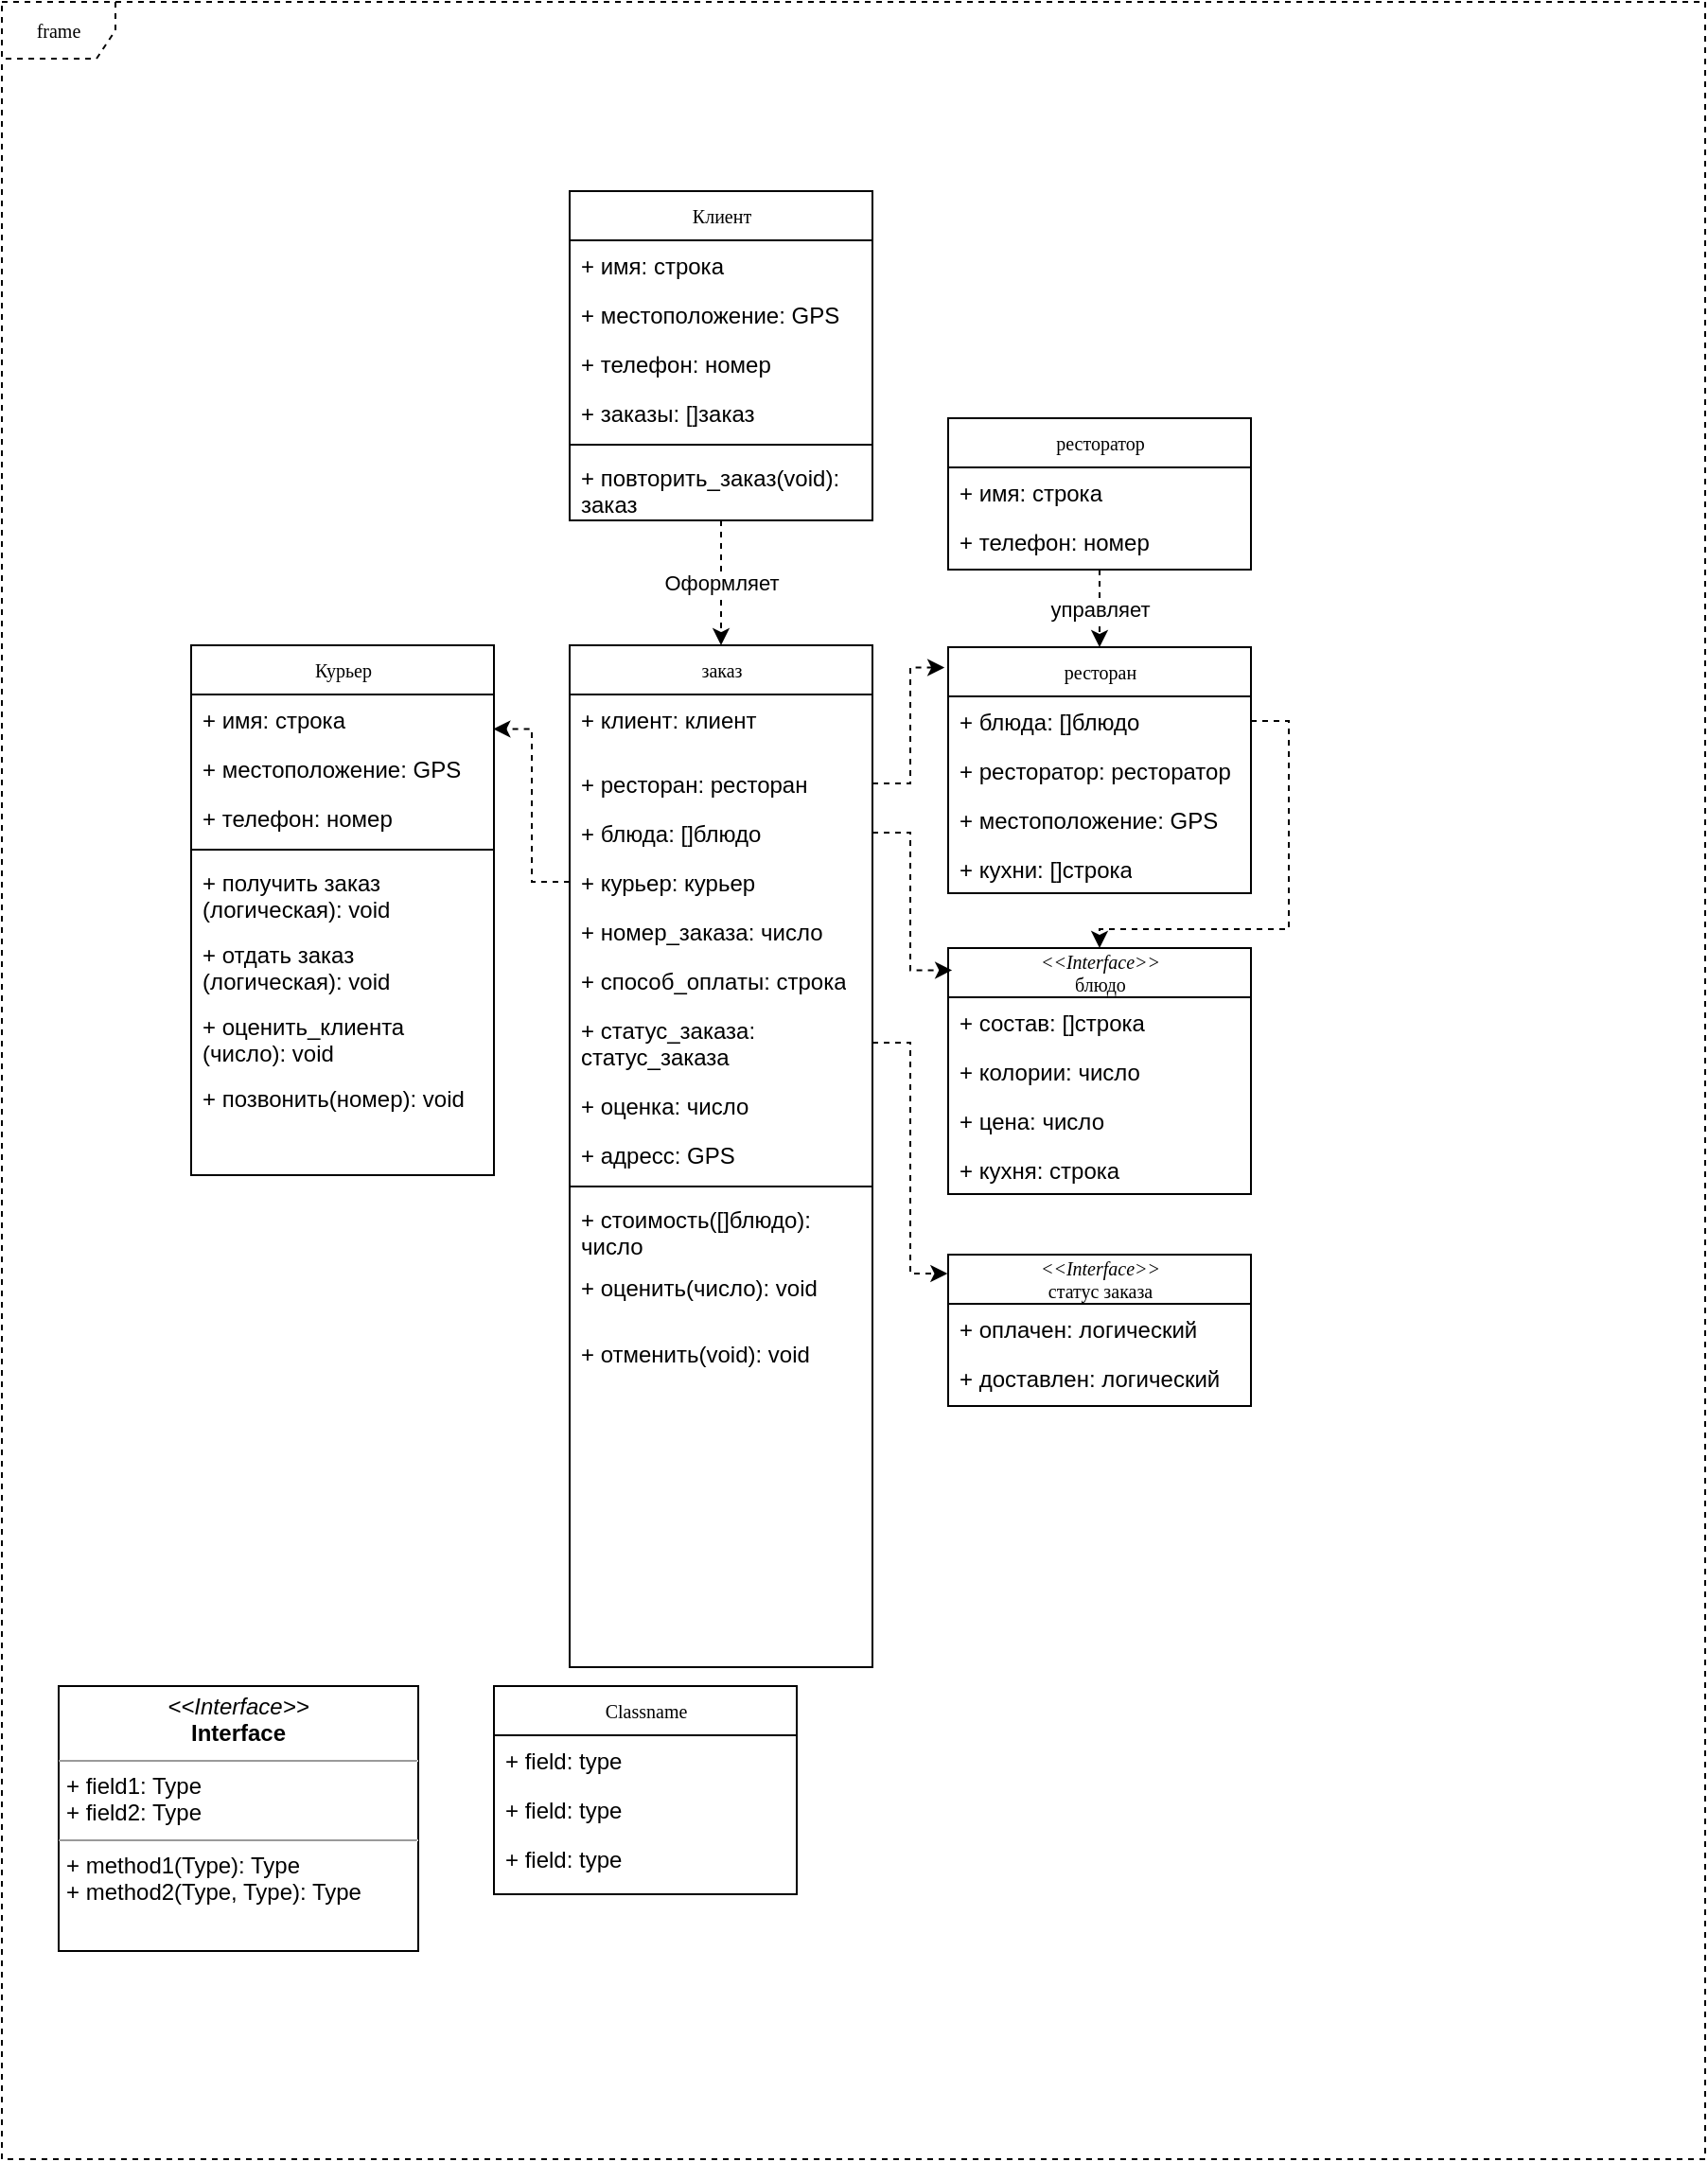 <mxfile version="12.0.0" type="github" pages="1"><diagram name="Page-1" id="c4acf3e9-155e-7222-9cf6-157b1a14988f"><mxGraphModel dx="854" dy="443" grid="1" gridSize="10" guides="1" tooltips="1" connect="1" arrows="1" fold="1" page="1" pageScale="1" pageWidth="827" pageHeight="1169" background="#ffffff" math="0" shadow="0"><root><mxCell id="0"/><mxCell id="1" parent="0"/><mxCell id="17acba5748e5396b-1" value="frame" style="shape=umlFrame;whiteSpace=wrap;html=1;rounded=0;shadow=0;comic=0;labelBackgroundColor=none;strokeColor=#000000;strokeWidth=1;fillColor=#ffffff;fontFamily=Verdana;fontSize=10;fontColor=#000000;align=center;dashed=1;" parent="1" vertex="1"><mxGeometry x="20" y="20" width="900" height="1140" as="geometry"/></mxCell><mxCell id="17acba5748e5396b-30" value="Classname" style="swimlane;html=1;fontStyle=0;childLayout=stackLayout;horizontal=1;startSize=26;fillColor=none;horizontalStack=0;resizeParent=1;resizeLast=0;collapsible=1;marginBottom=0;swimlaneFillColor=#ffffff;rounded=0;shadow=0;comic=0;labelBackgroundColor=none;strokeColor=#000000;strokeWidth=1;fontFamily=Verdana;fontSize=10;fontColor=#000000;align=center;" parent="1" vertex="1"><mxGeometry x="280" y="910" width="160" height="110" as="geometry"/></mxCell><mxCell id="17acba5748e5396b-31" value="+ field: type" style="text;html=1;strokeColor=none;fillColor=none;align=left;verticalAlign=top;spacingLeft=4;spacingRight=4;whiteSpace=wrap;overflow=hidden;rotatable=0;points=[[0,0.5],[1,0.5]];portConstraint=eastwest;" parent="17acba5748e5396b-30" vertex="1"><mxGeometry y="26" width="160" height="26" as="geometry"/></mxCell><mxCell id="17acba5748e5396b-32" value="+ field: type" style="text;html=1;strokeColor=none;fillColor=none;align=left;verticalAlign=top;spacingLeft=4;spacingRight=4;whiteSpace=wrap;overflow=hidden;rotatable=0;points=[[0,0.5],[1,0.5]];portConstraint=eastwest;" parent="17acba5748e5396b-30" vertex="1"><mxGeometry y="52" width="160" height="26" as="geometry"/></mxCell><mxCell id="17acba5748e5396b-33" value="+ field: type" style="text;html=1;strokeColor=none;fillColor=none;align=left;verticalAlign=top;spacingLeft=4;spacingRight=4;whiteSpace=wrap;overflow=hidden;rotatable=0;points=[[0,0.5],[1,0.5]];portConstraint=eastwest;" parent="17acba5748e5396b-30" vertex="1"><mxGeometry y="78" width="160" height="26" as="geometry"/></mxCell><mxCell id="5d2195bd80daf111-20" value="&lt;p style=&quot;margin:0px;margin-top:4px;text-align:center;&quot;&gt;&lt;i&gt;&amp;lt;&amp;lt;Interface&amp;gt;&amp;gt;&lt;/i&gt;&lt;br/&gt;&lt;b&gt;Interface&lt;/b&gt;&lt;/p&gt;&lt;hr size=&quot;1&quot;/&gt;&lt;p style=&quot;margin:0px;margin-left:4px;&quot;&gt;+ field1: Type&lt;br/&gt;+ field2: Type&lt;/p&gt;&lt;hr size=&quot;1&quot;/&gt;&lt;p style=&quot;margin:0px;margin-left:4px;&quot;&gt;+ method1(Type): Type&lt;br/&gt;+ method2(Type, Type): Type&lt;/p&gt;" style="verticalAlign=top;align=left;overflow=fill;fontSize=12;fontFamily=Helvetica;html=1;rounded=0;shadow=0;comic=0;labelBackgroundColor=none;strokeColor=#000000;strokeWidth=1;fillColor=#ffffff;" parent="1" vertex="1"><mxGeometry x="50" y="910" width="190" height="140" as="geometry"/></mxCell><mxCell id="8MSzDCu0EKdNFZ3Y8yDZ-16" style="edgeStyle=orthogonalEdgeStyle;rounded=0;orthogonalLoop=1;jettySize=auto;html=1;exitX=1;exitY=0.5;exitDx=0;exitDy=0;entryX=0.013;entryY=0.09;entryDx=0;entryDy=0;strokeColor=#000000;dashed=1;entryPerimeter=0;" edge="1" parent="1" source="8MSzDCu0EKdNFZ3Y8yDZ-7" target="8MSzDCu0EKdNFZ3Y8yDZ-13"><mxGeometry relative="1" as="geometry"><Array as="points"><mxPoint x="500" y="459"/><mxPoint x="500" y="532"/></Array></mxGeometry></mxCell><mxCell id="8MSzDCu0EKdNFZ3Y8yDZ-6" value="заказ" style="swimlane;html=1;fontStyle=0;childLayout=stackLayout;horizontal=1;startSize=26;fillColor=none;horizontalStack=0;resizeParent=1;resizeLast=0;collapsible=1;marginBottom=0;swimlaneFillColor=#ffffff;rounded=0;shadow=0;comic=0;labelBackgroundColor=none;strokeColor=#000000;strokeWidth=1;fontFamily=Verdana;fontSize=10;fontColor=#000000;align=center;" vertex="1" parent="1"><mxGeometry x="320" y="360" width="160" height="540" as="geometry"/></mxCell><mxCell id="8MSzDCu0EKdNFZ3Y8yDZ-52" value="+ клиент: клиент" style="text;html=1;strokeColor=none;fillColor=none;align=left;verticalAlign=top;spacingLeft=4;spacingRight=4;whiteSpace=wrap;overflow=hidden;rotatable=0;points=[[0,0.5],[1,0.5]];portConstraint=eastwest;" vertex="1" parent="8MSzDCu0EKdNFZ3Y8yDZ-6"><mxGeometry y="26" width="160" height="34" as="geometry"/></mxCell><mxCell id="8MSzDCu0EKdNFZ3Y8yDZ-54" value="+ ресторан: ресторан" style="text;html=1;strokeColor=none;fillColor=none;align=left;verticalAlign=top;spacingLeft=4;spacingRight=4;whiteSpace=wrap;overflow=hidden;rotatable=0;points=[[0,0.5],[1,0.5]];portConstraint=eastwest;" vertex="1" parent="8MSzDCu0EKdNFZ3Y8yDZ-6"><mxGeometry y="60" width="160" height="26" as="geometry"/></mxCell><mxCell id="8MSzDCu0EKdNFZ3Y8yDZ-7" value="+ блюда: []блюдо" style="text;html=1;strokeColor=none;fillColor=none;align=left;verticalAlign=top;spacingLeft=4;spacingRight=4;whiteSpace=wrap;overflow=hidden;rotatable=0;points=[[0,0.5],[1,0.5]];portConstraint=eastwest;" vertex="1" parent="8MSzDCu0EKdNFZ3Y8yDZ-6"><mxGeometry y="86" width="160" height="26" as="geometry"/></mxCell><mxCell id="8MSzDCu0EKdNFZ3Y8yDZ-8" value="+ курьер: курьер" style="text;html=1;strokeColor=none;fillColor=none;align=left;verticalAlign=top;spacingLeft=4;spacingRight=4;whiteSpace=wrap;overflow=hidden;rotatable=0;points=[[0,0.5],[1,0.5]];portConstraint=eastwest;" vertex="1" parent="8MSzDCu0EKdNFZ3Y8yDZ-6"><mxGeometry y="112" width="160" height="26" as="geometry"/></mxCell><mxCell id="8MSzDCu0EKdNFZ3Y8yDZ-20" value="+ номер_заказа: число" style="text;html=1;strokeColor=none;fillColor=none;align=left;verticalAlign=top;spacingLeft=4;spacingRight=4;whiteSpace=wrap;overflow=hidden;rotatable=0;points=[[0,0.5],[1,0.5]];portConstraint=eastwest;" vertex="1" parent="8MSzDCu0EKdNFZ3Y8yDZ-6"><mxGeometry y="138" width="160" height="26" as="geometry"/></mxCell><mxCell id="8MSzDCu0EKdNFZ3Y8yDZ-21" value="+ способ_оплаты: строка" style="text;html=1;strokeColor=none;fillColor=none;align=left;verticalAlign=top;spacingLeft=4;spacingRight=4;whiteSpace=wrap;overflow=hidden;rotatable=0;points=[[0,0.5],[1,0.5]];portConstraint=eastwest;" vertex="1" parent="8MSzDCu0EKdNFZ3Y8yDZ-6"><mxGeometry y="164" width="160" height="26" as="geometry"/></mxCell><mxCell id="8MSzDCu0EKdNFZ3Y8yDZ-22" value="+ статус_заказа: статус_заказа" style="text;html=1;strokeColor=none;fillColor=none;align=left;verticalAlign=top;spacingLeft=4;spacingRight=4;whiteSpace=wrap;overflow=hidden;rotatable=0;points=[[0,0.5],[1,0.5]];portConstraint=eastwest;" vertex="1" parent="8MSzDCu0EKdNFZ3Y8yDZ-6"><mxGeometry y="190" width="160" height="40" as="geometry"/></mxCell><mxCell id="8MSzDCu0EKdNFZ3Y8yDZ-31" value="+ оценка: число" style="text;html=1;strokeColor=none;fillColor=none;align=left;verticalAlign=top;spacingLeft=4;spacingRight=4;whiteSpace=wrap;overflow=hidden;rotatable=0;points=[[0,0.5],[1,0.5]];portConstraint=eastwest;" vertex="1" parent="8MSzDCu0EKdNFZ3Y8yDZ-6"><mxGeometry y="230" width="160" height="26" as="geometry"/></mxCell><mxCell id="8MSzDCu0EKdNFZ3Y8yDZ-39" value="+ адресс: GPS" style="text;html=1;strokeColor=none;fillColor=none;align=left;verticalAlign=top;spacingLeft=4;spacingRight=4;whiteSpace=wrap;overflow=hidden;rotatable=0;points=[[0,0.5],[1,0.5]];portConstraint=eastwest;" vertex="1" parent="8MSzDCu0EKdNFZ3Y8yDZ-6"><mxGeometry y="256" width="160" height="26" as="geometry"/></mxCell><mxCell id="8MSzDCu0EKdNFZ3Y8yDZ-37" value="" style="line;strokeWidth=1;fillColor=none;align=left;verticalAlign=middle;spacingTop=-1;spacingLeft=3;spacingRight=3;rotatable=0;labelPosition=right;points=[];portConstraint=eastwest;" vertex="1" parent="8MSzDCu0EKdNFZ3Y8yDZ-6"><mxGeometry y="282" width="160" height="8" as="geometry"/></mxCell><mxCell id="8MSzDCu0EKdNFZ3Y8yDZ-36" value="+ стоимость([]блюдо):&#xA; число" style="text;strokeColor=none;fillColor=none;align=left;verticalAlign=top;spacingLeft=4;spacingRight=4;overflow=hidden;rotatable=0;points=[[0,0.5],[1,0.5]];portConstraint=eastwest;" vertex="1" parent="8MSzDCu0EKdNFZ3Y8yDZ-6"><mxGeometry y="290" width="160" height="36" as="geometry"/></mxCell><mxCell id="8MSzDCu0EKdNFZ3Y8yDZ-46" value="+ оценить(число): void" style="text;strokeColor=none;fillColor=none;align=left;verticalAlign=top;spacingLeft=4;spacingRight=4;overflow=hidden;rotatable=0;points=[[0,0.5],[1,0.5]];portConstraint=eastwest;" vertex="1" parent="8MSzDCu0EKdNFZ3Y8yDZ-6"><mxGeometry y="326" width="160" height="36" as="geometry"/></mxCell><mxCell id="8MSzDCu0EKdNFZ3Y8yDZ-10" value="Курьер" style="swimlane;html=1;fontStyle=0;childLayout=stackLayout;horizontal=1;startSize=26;fillColor=none;horizontalStack=0;resizeParent=1;resizeLast=0;collapsible=1;marginBottom=0;swimlaneFillColor=#ffffff;rounded=0;shadow=0;comic=0;labelBackgroundColor=none;strokeColor=#000000;strokeWidth=1;fontFamily=Verdana;fontSize=10;fontColor=#000000;align=center;" vertex="1" parent="1"><mxGeometry x="120" y="360" width="160" height="280" as="geometry"/></mxCell><mxCell id="8MSzDCu0EKdNFZ3Y8yDZ-11" value="+ имя: строка" style="text;html=1;strokeColor=none;fillColor=none;align=left;verticalAlign=top;spacingLeft=4;spacingRight=4;whiteSpace=wrap;overflow=hidden;rotatable=0;points=[[0,0.5],[1,0.5]];portConstraint=eastwest;" vertex="1" parent="8MSzDCu0EKdNFZ3Y8yDZ-10"><mxGeometry y="26" width="160" height="26" as="geometry"/></mxCell><mxCell id="8MSzDCu0EKdNFZ3Y8yDZ-12" value="+ местоположение: GPS" style="text;html=1;strokeColor=none;fillColor=none;align=left;verticalAlign=top;spacingLeft=4;spacingRight=4;whiteSpace=wrap;overflow=hidden;rotatable=0;points=[[0,0.5],[1,0.5]];portConstraint=eastwest;" vertex="1" parent="8MSzDCu0EKdNFZ3Y8yDZ-10"><mxGeometry y="52" width="160" height="26" as="geometry"/></mxCell><mxCell id="8MSzDCu0EKdNFZ3Y8yDZ-38" value="+ телефон: номер" style="text;html=1;strokeColor=none;fillColor=none;align=left;verticalAlign=top;spacingLeft=4;spacingRight=4;whiteSpace=wrap;overflow=hidden;rotatable=0;points=[[0,0.5],[1,0.5]];portConstraint=eastwest;" vertex="1" parent="8MSzDCu0EKdNFZ3Y8yDZ-10"><mxGeometry y="78" width="160" height="26" as="geometry"/></mxCell><mxCell id="8MSzDCu0EKdNFZ3Y8yDZ-47" value="" style="line;strokeWidth=1;fillColor=none;align=left;verticalAlign=middle;spacingTop=-1;spacingLeft=3;spacingRight=3;rotatable=0;labelPosition=right;points=[];portConstraint=eastwest;" vertex="1" parent="8MSzDCu0EKdNFZ3Y8yDZ-10"><mxGeometry y="104" width="160" height="8" as="geometry"/></mxCell><mxCell id="8MSzDCu0EKdNFZ3Y8yDZ-48" value="+ получить заказ&lt;br&gt;&lt;div&gt;(логическая): void&lt;/div&gt;&lt;div&gt;&lt;br&gt;&lt;/div&gt;" style="text;html=1;strokeColor=none;fillColor=none;align=left;verticalAlign=top;spacingLeft=4;spacingRight=4;whiteSpace=wrap;overflow=hidden;rotatable=0;points=[[0,0.5],[1,0.5]];portConstraint=eastwest;" vertex="1" parent="8MSzDCu0EKdNFZ3Y8yDZ-10"><mxGeometry y="112" width="160" height="38" as="geometry"/></mxCell><mxCell id="8MSzDCu0EKdNFZ3Y8yDZ-49" value="+ отдать заказ&lt;br&gt;(логическая): void" style="text;html=1;strokeColor=none;fillColor=none;align=left;verticalAlign=top;spacingLeft=4;spacingRight=4;whiteSpace=wrap;overflow=hidden;rotatable=0;points=[[0,0.5],[1,0.5]];portConstraint=eastwest;" vertex="1" parent="8MSzDCu0EKdNFZ3Y8yDZ-10"><mxGeometry y="150" width="160" height="38" as="geometry"/></mxCell><mxCell id="8MSzDCu0EKdNFZ3Y8yDZ-50" value="+ оценить_клиента&lt;br&gt;(число): void" style="text;html=1;strokeColor=none;fillColor=none;align=left;verticalAlign=top;spacingLeft=4;spacingRight=4;whiteSpace=wrap;overflow=hidden;rotatable=0;points=[[0,0.5],[1,0.5]];portConstraint=eastwest;" vertex="1" parent="8MSzDCu0EKdNFZ3Y8yDZ-10"><mxGeometry y="188" width="160" height="38" as="geometry"/></mxCell><mxCell id="8MSzDCu0EKdNFZ3Y8yDZ-51" value="+ позвонить(номер): void" style="text;html=1;strokeColor=none;fillColor=none;align=left;verticalAlign=top;spacingLeft=4;spacingRight=4;whiteSpace=wrap;overflow=hidden;rotatable=0;points=[[0,0.5],[1,0.5]];portConstraint=eastwest;" vertex="1" parent="8MSzDCu0EKdNFZ3Y8yDZ-10"><mxGeometry y="226" width="160" height="24" as="geometry"/></mxCell><mxCell id="8MSzDCu0EKdNFZ3Y8yDZ-13" value="&lt;i&gt;&amp;lt;&amp;lt;Interface&amp;gt;&amp;gt;&lt;/i&gt;&lt;br&gt;блюдо" style="swimlane;html=1;fontStyle=0;childLayout=stackLayout;horizontal=1;startSize=26;fillColor=none;horizontalStack=0;resizeParent=1;resizeLast=0;collapsible=1;marginBottom=0;swimlaneFillColor=#ffffff;rounded=0;shadow=0;comic=0;labelBackgroundColor=none;strokeColor=#000000;strokeWidth=1;fontFamily=Verdana;fontSize=10;fontColor=#000000;align=center;" vertex="1" parent="1"><mxGeometry x="520" y="520" width="160" height="130" as="geometry"/></mxCell><mxCell id="8MSzDCu0EKdNFZ3Y8yDZ-14" value="+ состав: []строка" style="text;html=1;strokeColor=none;fillColor=none;align=left;verticalAlign=top;spacingLeft=4;spacingRight=4;whiteSpace=wrap;overflow=hidden;rotatable=0;points=[[0,0.5],[1,0.5]];portConstraint=eastwest;" vertex="1" parent="8MSzDCu0EKdNFZ3Y8yDZ-13"><mxGeometry y="26" width="160" height="26" as="geometry"/></mxCell><mxCell id="8MSzDCu0EKdNFZ3Y8yDZ-15" value="+ колории: число" style="text;html=1;strokeColor=none;fillColor=none;align=left;verticalAlign=top;spacingLeft=4;spacingRight=4;whiteSpace=wrap;overflow=hidden;rotatable=0;points=[[0,0.5],[1,0.5]];portConstraint=eastwest;" vertex="1" parent="8MSzDCu0EKdNFZ3Y8yDZ-13"><mxGeometry y="52" width="160" height="26" as="geometry"/></mxCell><mxCell id="8MSzDCu0EKdNFZ3Y8yDZ-18" value="+ цена: число" style="text;html=1;strokeColor=none;fillColor=none;align=left;verticalAlign=top;spacingLeft=4;spacingRight=4;whiteSpace=wrap;overflow=hidden;rotatable=0;points=[[0,0.5],[1,0.5]];portConstraint=eastwest;" vertex="1" parent="8MSzDCu0EKdNFZ3Y8yDZ-13"><mxGeometry y="78" width="160" height="26" as="geometry"/></mxCell><mxCell id="8MSzDCu0EKdNFZ3Y8yDZ-19" value="+ кухня: строка" style="text;html=1;strokeColor=none;fillColor=none;align=left;verticalAlign=top;spacingLeft=4;spacingRight=4;whiteSpace=wrap;overflow=hidden;rotatable=0;points=[[0,0.5],[1,0.5]];portConstraint=eastwest;" vertex="1" parent="8MSzDCu0EKdNFZ3Y8yDZ-13"><mxGeometry y="104" width="160" height="26" as="geometry"/></mxCell><mxCell id="8MSzDCu0EKdNFZ3Y8yDZ-17" style="edgeStyle=orthogonalEdgeStyle;rounded=0;orthogonalLoop=1;jettySize=auto;html=1;exitX=0;exitY=0.5;exitDx=0;exitDy=0;entryX=0.998;entryY=0.158;entryDx=0;entryDy=0;entryPerimeter=0;dashed=1;strokeColor=#000000;" edge="1" parent="1" source="8MSzDCu0EKdNFZ3Y8yDZ-8" target="8MSzDCu0EKdNFZ3Y8yDZ-10"><mxGeometry relative="1" as="geometry"/></mxCell><mxCell id="8MSzDCu0EKdNFZ3Y8yDZ-25" value="&lt;i&gt;&amp;lt;&amp;lt;Interface&amp;gt;&amp;gt;&lt;/i&gt;&lt;div&gt;статус заказа&lt;/div&gt;" style="swimlane;html=1;fontStyle=0;childLayout=stackLayout;horizontal=1;startSize=26;fillColor=none;horizontalStack=0;resizeParent=1;resizeLast=0;collapsible=1;marginBottom=0;swimlaneFillColor=#ffffff;rounded=0;shadow=0;comic=0;labelBackgroundColor=none;strokeColor=#000000;strokeWidth=1;fontFamily=Verdana;fontSize=10;fontColor=#000000;align=center;" vertex="1" parent="1"><mxGeometry x="520" y="682" width="160" height="80" as="geometry"/></mxCell><mxCell id="8MSzDCu0EKdNFZ3Y8yDZ-26" value="+ оплачен: логический" style="text;html=1;strokeColor=none;fillColor=none;align=left;verticalAlign=top;spacingLeft=4;spacingRight=4;whiteSpace=wrap;overflow=hidden;rotatable=0;points=[[0,0.5],[1,0.5]];portConstraint=eastwest;" vertex="1" parent="8MSzDCu0EKdNFZ3Y8yDZ-25"><mxGeometry y="26" width="160" height="26" as="geometry"/></mxCell><mxCell id="8MSzDCu0EKdNFZ3Y8yDZ-27" value="+ доставлен: логический" style="text;html=1;strokeColor=none;fillColor=none;align=left;verticalAlign=top;spacingLeft=4;spacingRight=4;whiteSpace=wrap;overflow=hidden;rotatable=0;points=[[0,0.5],[1,0.5]];portConstraint=eastwest;" vertex="1" parent="8MSzDCu0EKdNFZ3Y8yDZ-25"><mxGeometry y="52" width="160" height="26" as="geometry"/></mxCell><mxCell id="8MSzDCu0EKdNFZ3Y8yDZ-30" style="edgeStyle=orthogonalEdgeStyle;rounded=0;orthogonalLoop=1;jettySize=auto;html=1;exitX=1;exitY=0.5;exitDx=0;exitDy=0;entryX=-0.002;entryY=0.125;entryDx=0;entryDy=0;dashed=1;strokeColor=#000000;entryPerimeter=0;" edge="1" parent="1" source="8MSzDCu0EKdNFZ3Y8yDZ-22" target="8MSzDCu0EKdNFZ3Y8yDZ-25"><mxGeometry relative="1" as="geometry"/></mxCell><mxCell id="8MSzDCu0EKdNFZ3Y8yDZ-45" value="Оформляет" style="edgeStyle=orthogonalEdgeStyle;rounded=0;orthogonalLoop=1;jettySize=auto;html=1;exitX=0.5;exitY=1;exitDx=0;exitDy=0;entryX=0.5;entryY=0;entryDx=0;entryDy=0;dashed=1;strokeColor=#000000;labelPosition=center;verticalLabelPosition=middle;align=center;verticalAlign=middle;" edge="1" parent="1" source="8MSzDCu0EKdNFZ3Y8yDZ-40" target="8MSzDCu0EKdNFZ3Y8yDZ-6"><mxGeometry relative="1" as="geometry"/></mxCell><mxCell id="8MSzDCu0EKdNFZ3Y8yDZ-40" value="Клиент" style="swimlane;html=1;fontStyle=0;childLayout=stackLayout;horizontal=1;startSize=26;fillColor=none;horizontalStack=0;resizeParent=1;resizeLast=0;collapsible=1;marginBottom=0;swimlaneFillColor=#ffffff;rounded=0;shadow=0;comic=0;labelBackgroundColor=none;strokeColor=#000000;strokeWidth=1;fontFamily=Verdana;fontSize=10;fontColor=#000000;align=center;" vertex="1" parent="1"><mxGeometry x="320" y="120" width="160" height="174" as="geometry"/></mxCell><mxCell id="8MSzDCu0EKdNFZ3Y8yDZ-41" value="+ имя: строка" style="text;html=1;strokeColor=none;fillColor=none;align=left;verticalAlign=top;spacingLeft=4;spacingRight=4;whiteSpace=wrap;overflow=hidden;rotatable=0;points=[[0,0.5],[1,0.5]];portConstraint=eastwest;" vertex="1" parent="8MSzDCu0EKdNFZ3Y8yDZ-40"><mxGeometry y="26" width="160" height="26" as="geometry"/></mxCell><mxCell id="8MSzDCu0EKdNFZ3Y8yDZ-42" value="+ местоположение: GPS" style="text;html=1;strokeColor=none;fillColor=none;align=left;verticalAlign=top;spacingLeft=4;spacingRight=4;whiteSpace=wrap;overflow=hidden;rotatable=0;points=[[0,0.5],[1,0.5]];portConstraint=eastwest;" vertex="1" parent="8MSzDCu0EKdNFZ3Y8yDZ-40"><mxGeometry y="52" width="160" height="26" as="geometry"/></mxCell><mxCell id="8MSzDCu0EKdNFZ3Y8yDZ-73" value="+ телефон: номер" style="text;html=1;strokeColor=none;fillColor=none;align=left;verticalAlign=top;spacingLeft=4;spacingRight=4;whiteSpace=wrap;overflow=hidden;rotatable=0;points=[[0,0.5],[1,0.5]];portConstraint=eastwest;" vertex="1" parent="8MSzDCu0EKdNFZ3Y8yDZ-40"><mxGeometry y="78" width="160" height="26" as="geometry"/></mxCell><mxCell id="8MSzDCu0EKdNFZ3Y8yDZ-43" value="+ заказы: []заказ" style="text;html=1;strokeColor=none;fillColor=none;align=left;verticalAlign=top;spacingLeft=4;spacingRight=4;whiteSpace=wrap;overflow=hidden;rotatable=0;points=[[0,0.5],[1,0.5]];portConstraint=eastwest;" vertex="1" parent="8MSzDCu0EKdNFZ3Y8yDZ-40"><mxGeometry y="104" width="160" height="26" as="geometry"/></mxCell><mxCell id="8MSzDCu0EKdNFZ3Y8yDZ-71" value="" style="line;strokeWidth=1;fillColor=none;align=left;verticalAlign=middle;spacingTop=-1;spacingLeft=3;spacingRight=3;rotatable=0;labelPosition=right;points=[];portConstraint=eastwest;" vertex="1" parent="8MSzDCu0EKdNFZ3Y8yDZ-40"><mxGeometry y="130" width="160" height="8" as="geometry"/></mxCell><mxCell id="8MSzDCu0EKdNFZ3Y8yDZ-72" value="+ повторить_заказ(void):&#xA;заказ" style="text;strokeColor=none;fillColor=none;align=left;verticalAlign=top;spacingLeft=4;spacingRight=4;overflow=hidden;rotatable=0;points=[[0,0.5],[1,0.5]];portConstraint=eastwest;" vertex="1" parent="8MSzDCu0EKdNFZ3Y8yDZ-40"><mxGeometry y="138" width="160" height="36" as="geometry"/></mxCell><mxCell id="8MSzDCu0EKdNFZ3Y8yDZ-55" value="ресторан" style="swimlane;html=1;fontStyle=0;childLayout=stackLayout;horizontal=1;startSize=26;fillColor=none;horizontalStack=0;resizeParent=1;resizeLast=0;collapsible=1;marginBottom=0;swimlaneFillColor=#ffffff;rounded=0;shadow=0;comic=0;labelBackgroundColor=none;strokeColor=#000000;strokeWidth=1;fontFamily=Verdana;fontSize=10;fontColor=#000000;align=center;" vertex="1" parent="1"><mxGeometry x="520" y="361" width="160" height="130" as="geometry"/></mxCell><mxCell id="8MSzDCu0EKdNFZ3Y8yDZ-56" value="+ блюда: []блюдо" style="text;html=1;strokeColor=none;fillColor=none;align=left;verticalAlign=top;spacingLeft=4;spacingRight=4;whiteSpace=wrap;overflow=hidden;rotatable=0;points=[[0,0.5],[1,0.5]];portConstraint=eastwest;" vertex="1" parent="8MSzDCu0EKdNFZ3Y8yDZ-55"><mxGeometry y="26" width="160" height="26" as="geometry"/></mxCell><mxCell id="8MSzDCu0EKdNFZ3Y8yDZ-57" value="+ ресторатор: ресторатор" style="text;html=1;strokeColor=none;fillColor=none;align=left;verticalAlign=top;spacingLeft=4;spacingRight=4;whiteSpace=wrap;overflow=hidden;rotatable=0;points=[[0,0.5],[1,0.5]];portConstraint=eastwest;" vertex="1" parent="8MSzDCu0EKdNFZ3Y8yDZ-55"><mxGeometry y="52" width="160" height="26" as="geometry"/></mxCell><mxCell id="8MSzDCu0EKdNFZ3Y8yDZ-58" value="+ местоположение: GPS" style="text;html=1;strokeColor=none;fillColor=none;align=left;verticalAlign=top;spacingLeft=4;spacingRight=4;whiteSpace=wrap;overflow=hidden;rotatable=0;points=[[0,0.5],[1,0.5]];portConstraint=eastwest;" vertex="1" parent="8MSzDCu0EKdNFZ3Y8yDZ-55"><mxGeometry y="78" width="160" height="26" as="geometry"/></mxCell><mxCell id="8MSzDCu0EKdNFZ3Y8yDZ-59" value="+ кухни: []строка" style="text;html=1;strokeColor=none;fillColor=none;align=left;verticalAlign=top;spacingLeft=4;spacingRight=4;whiteSpace=wrap;overflow=hidden;rotatable=0;points=[[0,0.5],[1,0.5]];portConstraint=eastwest;" vertex="1" parent="8MSzDCu0EKdNFZ3Y8yDZ-55"><mxGeometry y="104" width="160" height="26" as="geometry"/></mxCell><mxCell id="8MSzDCu0EKdNFZ3Y8yDZ-61" style="edgeStyle=orthogonalEdgeStyle;rounded=0;orthogonalLoop=1;jettySize=auto;html=1;exitX=1;exitY=0.5;exitDx=0;exitDy=0;entryX=-0.012;entryY=0.083;entryDx=0;entryDy=0;entryPerimeter=0;dashed=1;strokeColor=#000000;" edge="1" parent="1" source="8MSzDCu0EKdNFZ3Y8yDZ-54" target="8MSzDCu0EKdNFZ3Y8yDZ-55"><mxGeometry relative="1" as="geometry"><Array as="points"><mxPoint x="500" y="433"/><mxPoint x="500" y="372"/></Array></mxGeometry></mxCell><mxCell id="8MSzDCu0EKdNFZ3Y8yDZ-62" value="управляет" style="edgeStyle=orthogonalEdgeStyle;rounded=0;orthogonalLoop=1;jettySize=auto;html=1;exitX=0.5;exitY=1;exitDx=0;exitDy=0;entryX=0.5;entryY=0;entryDx=0;entryDy=0;dashed=1;strokeColor=#000000;labelPosition=center;verticalLabelPosition=middle;align=center;verticalAlign=middle;" edge="1" parent="1" source="8MSzDCu0EKdNFZ3Y8yDZ-63" target="8MSzDCu0EKdNFZ3Y8yDZ-55"><mxGeometry relative="1" as="geometry"><mxPoint x="800" y="360" as="targetPoint"/></mxGeometry></mxCell><mxCell id="8MSzDCu0EKdNFZ3Y8yDZ-63" value="ресторатор" style="swimlane;html=1;fontStyle=0;childLayout=stackLayout;horizontal=1;startSize=26;fillColor=none;horizontalStack=0;resizeParent=1;resizeLast=0;collapsible=1;marginBottom=0;swimlaneFillColor=#ffffff;rounded=0;shadow=0;comic=0;labelBackgroundColor=none;strokeColor=#000000;strokeWidth=1;fontFamily=Verdana;fontSize=10;fontColor=#000000;align=center;" vertex="1" parent="1"><mxGeometry x="520" y="240" width="160" height="80" as="geometry"/></mxCell><mxCell id="8MSzDCu0EKdNFZ3Y8yDZ-64" value="+ имя: строка" style="text;html=1;strokeColor=none;fillColor=none;align=left;verticalAlign=top;spacingLeft=4;spacingRight=4;whiteSpace=wrap;overflow=hidden;rotatable=0;points=[[0,0.5],[1,0.5]];portConstraint=eastwest;" vertex="1" parent="8MSzDCu0EKdNFZ3Y8yDZ-63"><mxGeometry y="26" width="160" height="26" as="geometry"/></mxCell><mxCell id="8MSzDCu0EKdNFZ3Y8yDZ-66" value="+ телефон: номер" style="text;html=1;strokeColor=none;fillColor=none;align=left;verticalAlign=top;spacingLeft=4;spacingRight=4;whiteSpace=wrap;overflow=hidden;rotatable=0;points=[[0,0.5],[1,0.5]];portConstraint=eastwest;" vertex="1" parent="8MSzDCu0EKdNFZ3Y8yDZ-63"><mxGeometry y="52" width="160" height="26" as="geometry"/></mxCell><mxCell id="8MSzDCu0EKdNFZ3Y8yDZ-68" style="edgeStyle=orthogonalEdgeStyle;rounded=0;orthogonalLoop=1;jettySize=auto;html=1;exitX=1;exitY=0.5;exitDx=0;exitDy=0;entryX=0.5;entryY=0;entryDx=0;entryDy=0;dashed=1;strokeColor=#000000;" edge="1" parent="1" source="8MSzDCu0EKdNFZ3Y8yDZ-56" target="8MSzDCu0EKdNFZ3Y8yDZ-13"><mxGeometry relative="1" as="geometry"><Array as="points"><mxPoint x="700" y="400"/><mxPoint x="700" y="510"/><mxPoint x="600" y="510"/></Array></mxGeometry></mxCell><mxCell id="8MSzDCu0EKdNFZ3Y8yDZ-70" value="+ отменить(void): void" style="text;strokeColor=none;fillColor=none;align=left;verticalAlign=top;spacingLeft=4;spacingRight=4;overflow=hidden;rotatable=0;points=[[0,0.5],[1,0.5]];portConstraint=eastwest;" vertex="1" parent="1"><mxGeometry x="320" y="721" width="160" height="36" as="geometry"/></mxCell></root></mxGraphModel></diagram></mxfile>